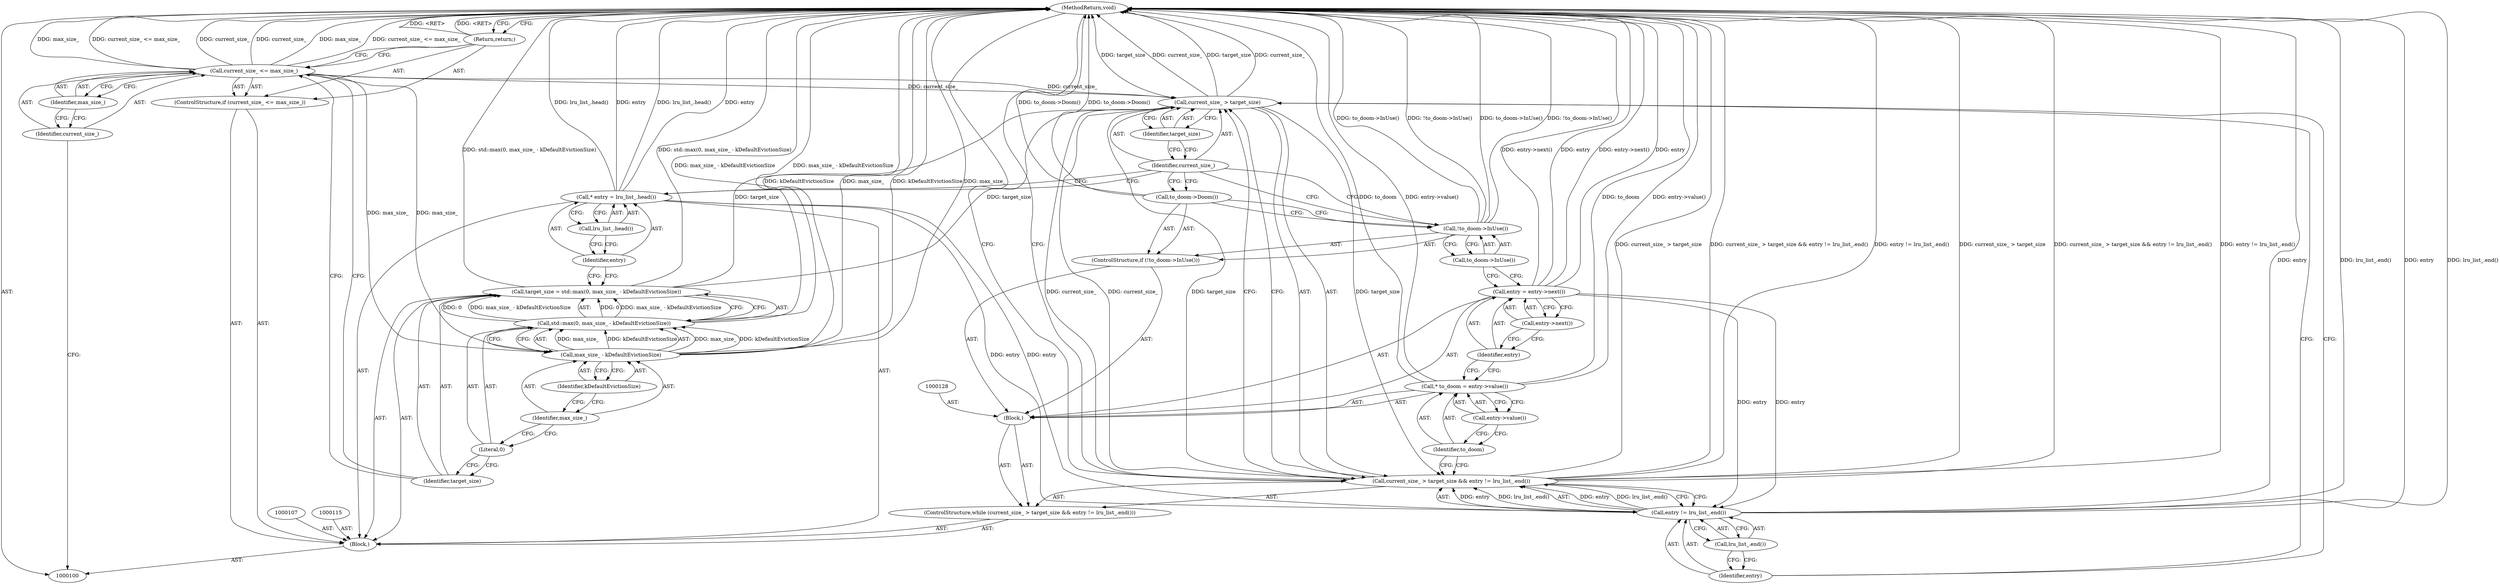 digraph "1_Chrome_c9d673b54832afde658f214d7da7d0453fa89774" {
"1000139" [label="(MethodReturn,void)"];
"1000101" [label="(Block,)"];
"1000134" [label="(Call,entry->next())"];
"1000132" [label="(Call,entry = entry->next())"];
"1000133" [label="(Identifier,entry)"];
"1000137" [label="(Call,to_doom->InUse())"];
"1000135" [label="(ControlStructure,if (!to_doom->InUse()))"];
"1000136" [label="(Call,!to_doom->InUse())"];
"1000138" [label="(Call,to_doom->Doom())"];
"1000102" [label="(ControlStructure,if (current_size_ <= max_size_))"];
"1000105" [label="(Identifier,max_size_)"];
"1000103" [label="(Call,current_size_ <= max_size_)"];
"1000104" [label="(Identifier,current_size_)"];
"1000106" [label="(Return,return;)"];
"1000110" [label="(Call,std::max(0, max_size_ - kDefaultEvictionSize))"];
"1000111" [label="(Literal,0)"];
"1000112" [label="(Call,max_size_ - kDefaultEvictionSize)"];
"1000113" [label="(Identifier,max_size_)"];
"1000114" [label="(Identifier,kDefaultEvictionSize)"];
"1000108" [label="(Call,target_size = std::max(0, max_size_ - kDefaultEvictionSize))"];
"1000109" [label="(Identifier,target_size)"];
"1000116" [label="(Call,* entry = lru_list_.head())"];
"1000117" [label="(Identifier,entry)"];
"1000118" [label="(Call,lru_list_.head())"];
"1000120" [label="(Call,current_size_ > target_size && entry != lru_list_.end())"];
"1000121" [label="(Call,current_size_ > target_size)"];
"1000122" [label="(Identifier,current_size_)"];
"1000123" [label="(Identifier,target_size)"];
"1000119" [label="(ControlStructure,while (current_size_ > target_size && entry != lru_list_.end()))"];
"1000124" [label="(Call,entry != lru_list_.end())"];
"1000125" [label="(Identifier,entry)"];
"1000126" [label="(Call,lru_list_.end())"];
"1000129" [label="(Call,* to_doom = entry->value())"];
"1000130" [label="(Identifier,to_doom)"];
"1000131" [label="(Call,entry->value())"];
"1000127" [label="(Block,)"];
"1000139" -> "1000100"  [label="AST: "];
"1000139" -> "1000106"  [label="CFG: "];
"1000139" -> "1000120"  [label="CFG: "];
"1000116" -> "1000139"  [label="DDG: entry"];
"1000116" -> "1000139"  [label="DDG: lru_list_.head()"];
"1000124" -> "1000139"  [label="DDG: entry"];
"1000124" -> "1000139"  [label="DDG: lru_list_.end()"];
"1000103" -> "1000139"  [label="DDG: current_size_"];
"1000103" -> "1000139"  [label="DDG: max_size_"];
"1000103" -> "1000139"  [label="DDG: current_size_ <= max_size_"];
"1000112" -> "1000139"  [label="DDG: kDefaultEvictionSize"];
"1000112" -> "1000139"  [label="DDG: max_size_"];
"1000120" -> "1000139"  [label="DDG: current_size_ > target_size"];
"1000120" -> "1000139"  [label="DDG: current_size_ > target_size && entry != lru_list_.end()"];
"1000120" -> "1000139"  [label="DDG: entry != lru_list_.end()"];
"1000138" -> "1000139"  [label="DDG: to_doom->Doom()"];
"1000136" -> "1000139"  [label="DDG: to_doom->InUse()"];
"1000136" -> "1000139"  [label="DDG: !to_doom->InUse()"];
"1000129" -> "1000139"  [label="DDG: to_doom"];
"1000129" -> "1000139"  [label="DDG: entry->value()"];
"1000121" -> "1000139"  [label="DDG: target_size"];
"1000121" -> "1000139"  [label="DDG: current_size_"];
"1000132" -> "1000139"  [label="DDG: entry->next()"];
"1000132" -> "1000139"  [label="DDG: entry"];
"1000110" -> "1000139"  [label="DDG: max_size_ - kDefaultEvictionSize"];
"1000108" -> "1000139"  [label="DDG: std::max(0, max_size_ - kDefaultEvictionSize)"];
"1000106" -> "1000139"  [label="DDG: <RET>"];
"1000101" -> "1000100"  [label="AST: "];
"1000102" -> "1000101"  [label="AST: "];
"1000107" -> "1000101"  [label="AST: "];
"1000108" -> "1000101"  [label="AST: "];
"1000115" -> "1000101"  [label="AST: "];
"1000116" -> "1000101"  [label="AST: "];
"1000119" -> "1000101"  [label="AST: "];
"1000134" -> "1000132"  [label="AST: "];
"1000134" -> "1000133"  [label="CFG: "];
"1000132" -> "1000134"  [label="CFG: "];
"1000132" -> "1000127"  [label="AST: "];
"1000132" -> "1000134"  [label="CFG: "];
"1000133" -> "1000132"  [label="AST: "];
"1000134" -> "1000132"  [label="AST: "];
"1000137" -> "1000132"  [label="CFG: "];
"1000132" -> "1000139"  [label="DDG: entry->next()"];
"1000132" -> "1000139"  [label="DDG: entry"];
"1000132" -> "1000124"  [label="DDG: entry"];
"1000133" -> "1000132"  [label="AST: "];
"1000133" -> "1000129"  [label="CFG: "];
"1000134" -> "1000133"  [label="CFG: "];
"1000137" -> "1000136"  [label="AST: "];
"1000137" -> "1000132"  [label="CFG: "];
"1000136" -> "1000137"  [label="CFG: "];
"1000135" -> "1000127"  [label="AST: "];
"1000136" -> "1000135"  [label="AST: "];
"1000138" -> "1000135"  [label="AST: "];
"1000136" -> "1000135"  [label="AST: "];
"1000136" -> "1000137"  [label="CFG: "];
"1000137" -> "1000136"  [label="AST: "];
"1000122" -> "1000136"  [label="CFG: "];
"1000138" -> "1000136"  [label="CFG: "];
"1000136" -> "1000139"  [label="DDG: to_doom->InUse()"];
"1000136" -> "1000139"  [label="DDG: !to_doom->InUse()"];
"1000138" -> "1000135"  [label="AST: "];
"1000138" -> "1000136"  [label="CFG: "];
"1000122" -> "1000138"  [label="CFG: "];
"1000138" -> "1000139"  [label="DDG: to_doom->Doom()"];
"1000102" -> "1000101"  [label="AST: "];
"1000103" -> "1000102"  [label="AST: "];
"1000106" -> "1000102"  [label="AST: "];
"1000105" -> "1000103"  [label="AST: "];
"1000105" -> "1000104"  [label="CFG: "];
"1000103" -> "1000105"  [label="CFG: "];
"1000103" -> "1000102"  [label="AST: "];
"1000103" -> "1000105"  [label="CFG: "];
"1000104" -> "1000103"  [label="AST: "];
"1000105" -> "1000103"  [label="AST: "];
"1000106" -> "1000103"  [label="CFG: "];
"1000109" -> "1000103"  [label="CFG: "];
"1000103" -> "1000139"  [label="DDG: current_size_"];
"1000103" -> "1000139"  [label="DDG: max_size_"];
"1000103" -> "1000139"  [label="DDG: current_size_ <= max_size_"];
"1000103" -> "1000112"  [label="DDG: max_size_"];
"1000103" -> "1000121"  [label="DDG: current_size_"];
"1000104" -> "1000103"  [label="AST: "];
"1000104" -> "1000100"  [label="CFG: "];
"1000105" -> "1000104"  [label="CFG: "];
"1000106" -> "1000102"  [label="AST: "];
"1000106" -> "1000103"  [label="CFG: "];
"1000139" -> "1000106"  [label="CFG: "];
"1000106" -> "1000139"  [label="DDG: <RET>"];
"1000110" -> "1000108"  [label="AST: "];
"1000110" -> "1000112"  [label="CFG: "];
"1000111" -> "1000110"  [label="AST: "];
"1000112" -> "1000110"  [label="AST: "];
"1000108" -> "1000110"  [label="CFG: "];
"1000110" -> "1000139"  [label="DDG: max_size_ - kDefaultEvictionSize"];
"1000110" -> "1000108"  [label="DDG: 0"];
"1000110" -> "1000108"  [label="DDG: max_size_ - kDefaultEvictionSize"];
"1000112" -> "1000110"  [label="DDG: max_size_"];
"1000112" -> "1000110"  [label="DDG: kDefaultEvictionSize"];
"1000111" -> "1000110"  [label="AST: "];
"1000111" -> "1000109"  [label="CFG: "];
"1000113" -> "1000111"  [label="CFG: "];
"1000112" -> "1000110"  [label="AST: "];
"1000112" -> "1000114"  [label="CFG: "];
"1000113" -> "1000112"  [label="AST: "];
"1000114" -> "1000112"  [label="AST: "];
"1000110" -> "1000112"  [label="CFG: "];
"1000112" -> "1000139"  [label="DDG: kDefaultEvictionSize"];
"1000112" -> "1000139"  [label="DDG: max_size_"];
"1000112" -> "1000110"  [label="DDG: max_size_"];
"1000112" -> "1000110"  [label="DDG: kDefaultEvictionSize"];
"1000103" -> "1000112"  [label="DDG: max_size_"];
"1000113" -> "1000112"  [label="AST: "];
"1000113" -> "1000111"  [label="CFG: "];
"1000114" -> "1000113"  [label="CFG: "];
"1000114" -> "1000112"  [label="AST: "];
"1000114" -> "1000113"  [label="CFG: "];
"1000112" -> "1000114"  [label="CFG: "];
"1000108" -> "1000101"  [label="AST: "];
"1000108" -> "1000110"  [label="CFG: "];
"1000109" -> "1000108"  [label="AST: "];
"1000110" -> "1000108"  [label="AST: "];
"1000117" -> "1000108"  [label="CFG: "];
"1000108" -> "1000139"  [label="DDG: std::max(0, max_size_ - kDefaultEvictionSize)"];
"1000110" -> "1000108"  [label="DDG: 0"];
"1000110" -> "1000108"  [label="DDG: max_size_ - kDefaultEvictionSize"];
"1000108" -> "1000121"  [label="DDG: target_size"];
"1000109" -> "1000108"  [label="AST: "];
"1000109" -> "1000103"  [label="CFG: "];
"1000111" -> "1000109"  [label="CFG: "];
"1000116" -> "1000101"  [label="AST: "];
"1000116" -> "1000118"  [label="CFG: "];
"1000117" -> "1000116"  [label="AST: "];
"1000118" -> "1000116"  [label="AST: "];
"1000122" -> "1000116"  [label="CFG: "];
"1000116" -> "1000139"  [label="DDG: entry"];
"1000116" -> "1000139"  [label="DDG: lru_list_.head()"];
"1000116" -> "1000124"  [label="DDG: entry"];
"1000117" -> "1000116"  [label="AST: "];
"1000117" -> "1000108"  [label="CFG: "];
"1000118" -> "1000117"  [label="CFG: "];
"1000118" -> "1000116"  [label="AST: "];
"1000118" -> "1000117"  [label="CFG: "];
"1000116" -> "1000118"  [label="CFG: "];
"1000120" -> "1000119"  [label="AST: "];
"1000120" -> "1000121"  [label="CFG: "];
"1000120" -> "1000124"  [label="CFG: "];
"1000121" -> "1000120"  [label="AST: "];
"1000124" -> "1000120"  [label="AST: "];
"1000130" -> "1000120"  [label="CFG: "];
"1000139" -> "1000120"  [label="CFG: "];
"1000120" -> "1000139"  [label="DDG: current_size_ > target_size"];
"1000120" -> "1000139"  [label="DDG: current_size_ > target_size && entry != lru_list_.end()"];
"1000120" -> "1000139"  [label="DDG: entry != lru_list_.end()"];
"1000121" -> "1000120"  [label="DDG: current_size_"];
"1000121" -> "1000120"  [label="DDG: target_size"];
"1000124" -> "1000120"  [label="DDG: entry"];
"1000124" -> "1000120"  [label="DDG: lru_list_.end()"];
"1000121" -> "1000120"  [label="AST: "];
"1000121" -> "1000123"  [label="CFG: "];
"1000122" -> "1000121"  [label="AST: "];
"1000123" -> "1000121"  [label="AST: "];
"1000125" -> "1000121"  [label="CFG: "];
"1000120" -> "1000121"  [label="CFG: "];
"1000121" -> "1000139"  [label="DDG: target_size"];
"1000121" -> "1000139"  [label="DDG: current_size_"];
"1000121" -> "1000120"  [label="DDG: current_size_"];
"1000121" -> "1000120"  [label="DDG: target_size"];
"1000103" -> "1000121"  [label="DDG: current_size_"];
"1000108" -> "1000121"  [label="DDG: target_size"];
"1000122" -> "1000121"  [label="AST: "];
"1000122" -> "1000138"  [label="CFG: "];
"1000122" -> "1000136"  [label="CFG: "];
"1000122" -> "1000116"  [label="CFG: "];
"1000123" -> "1000122"  [label="CFG: "];
"1000123" -> "1000121"  [label="AST: "];
"1000123" -> "1000122"  [label="CFG: "];
"1000121" -> "1000123"  [label="CFG: "];
"1000119" -> "1000101"  [label="AST: "];
"1000120" -> "1000119"  [label="AST: "];
"1000127" -> "1000119"  [label="AST: "];
"1000124" -> "1000120"  [label="AST: "];
"1000124" -> "1000126"  [label="CFG: "];
"1000125" -> "1000124"  [label="AST: "];
"1000126" -> "1000124"  [label="AST: "];
"1000120" -> "1000124"  [label="CFG: "];
"1000124" -> "1000139"  [label="DDG: entry"];
"1000124" -> "1000139"  [label="DDG: lru_list_.end()"];
"1000124" -> "1000120"  [label="DDG: entry"];
"1000124" -> "1000120"  [label="DDG: lru_list_.end()"];
"1000116" -> "1000124"  [label="DDG: entry"];
"1000132" -> "1000124"  [label="DDG: entry"];
"1000125" -> "1000124"  [label="AST: "];
"1000125" -> "1000121"  [label="CFG: "];
"1000126" -> "1000125"  [label="CFG: "];
"1000126" -> "1000124"  [label="AST: "];
"1000126" -> "1000125"  [label="CFG: "];
"1000124" -> "1000126"  [label="CFG: "];
"1000129" -> "1000127"  [label="AST: "];
"1000129" -> "1000131"  [label="CFG: "];
"1000130" -> "1000129"  [label="AST: "];
"1000131" -> "1000129"  [label="AST: "];
"1000133" -> "1000129"  [label="CFG: "];
"1000129" -> "1000139"  [label="DDG: to_doom"];
"1000129" -> "1000139"  [label="DDG: entry->value()"];
"1000130" -> "1000129"  [label="AST: "];
"1000130" -> "1000120"  [label="CFG: "];
"1000131" -> "1000130"  [label="CFG: "];
"1000131" -> "1000129"  [label="AST: "];
"1000131" -> "1000130"  [label="CFG: "];
"1000129" -> "1000131"  [label="CFG: "];
"1000127" -> "1000119"  [label="AST: "];
"1000128" -> "1000127"  [label="AST: "];
"1000129" -> "1000127"  [label="AST: "];
"1000132" -> "1000127"  [label="AST: "];
"1000135" -> "1000127"  [label="AST: "];
}
